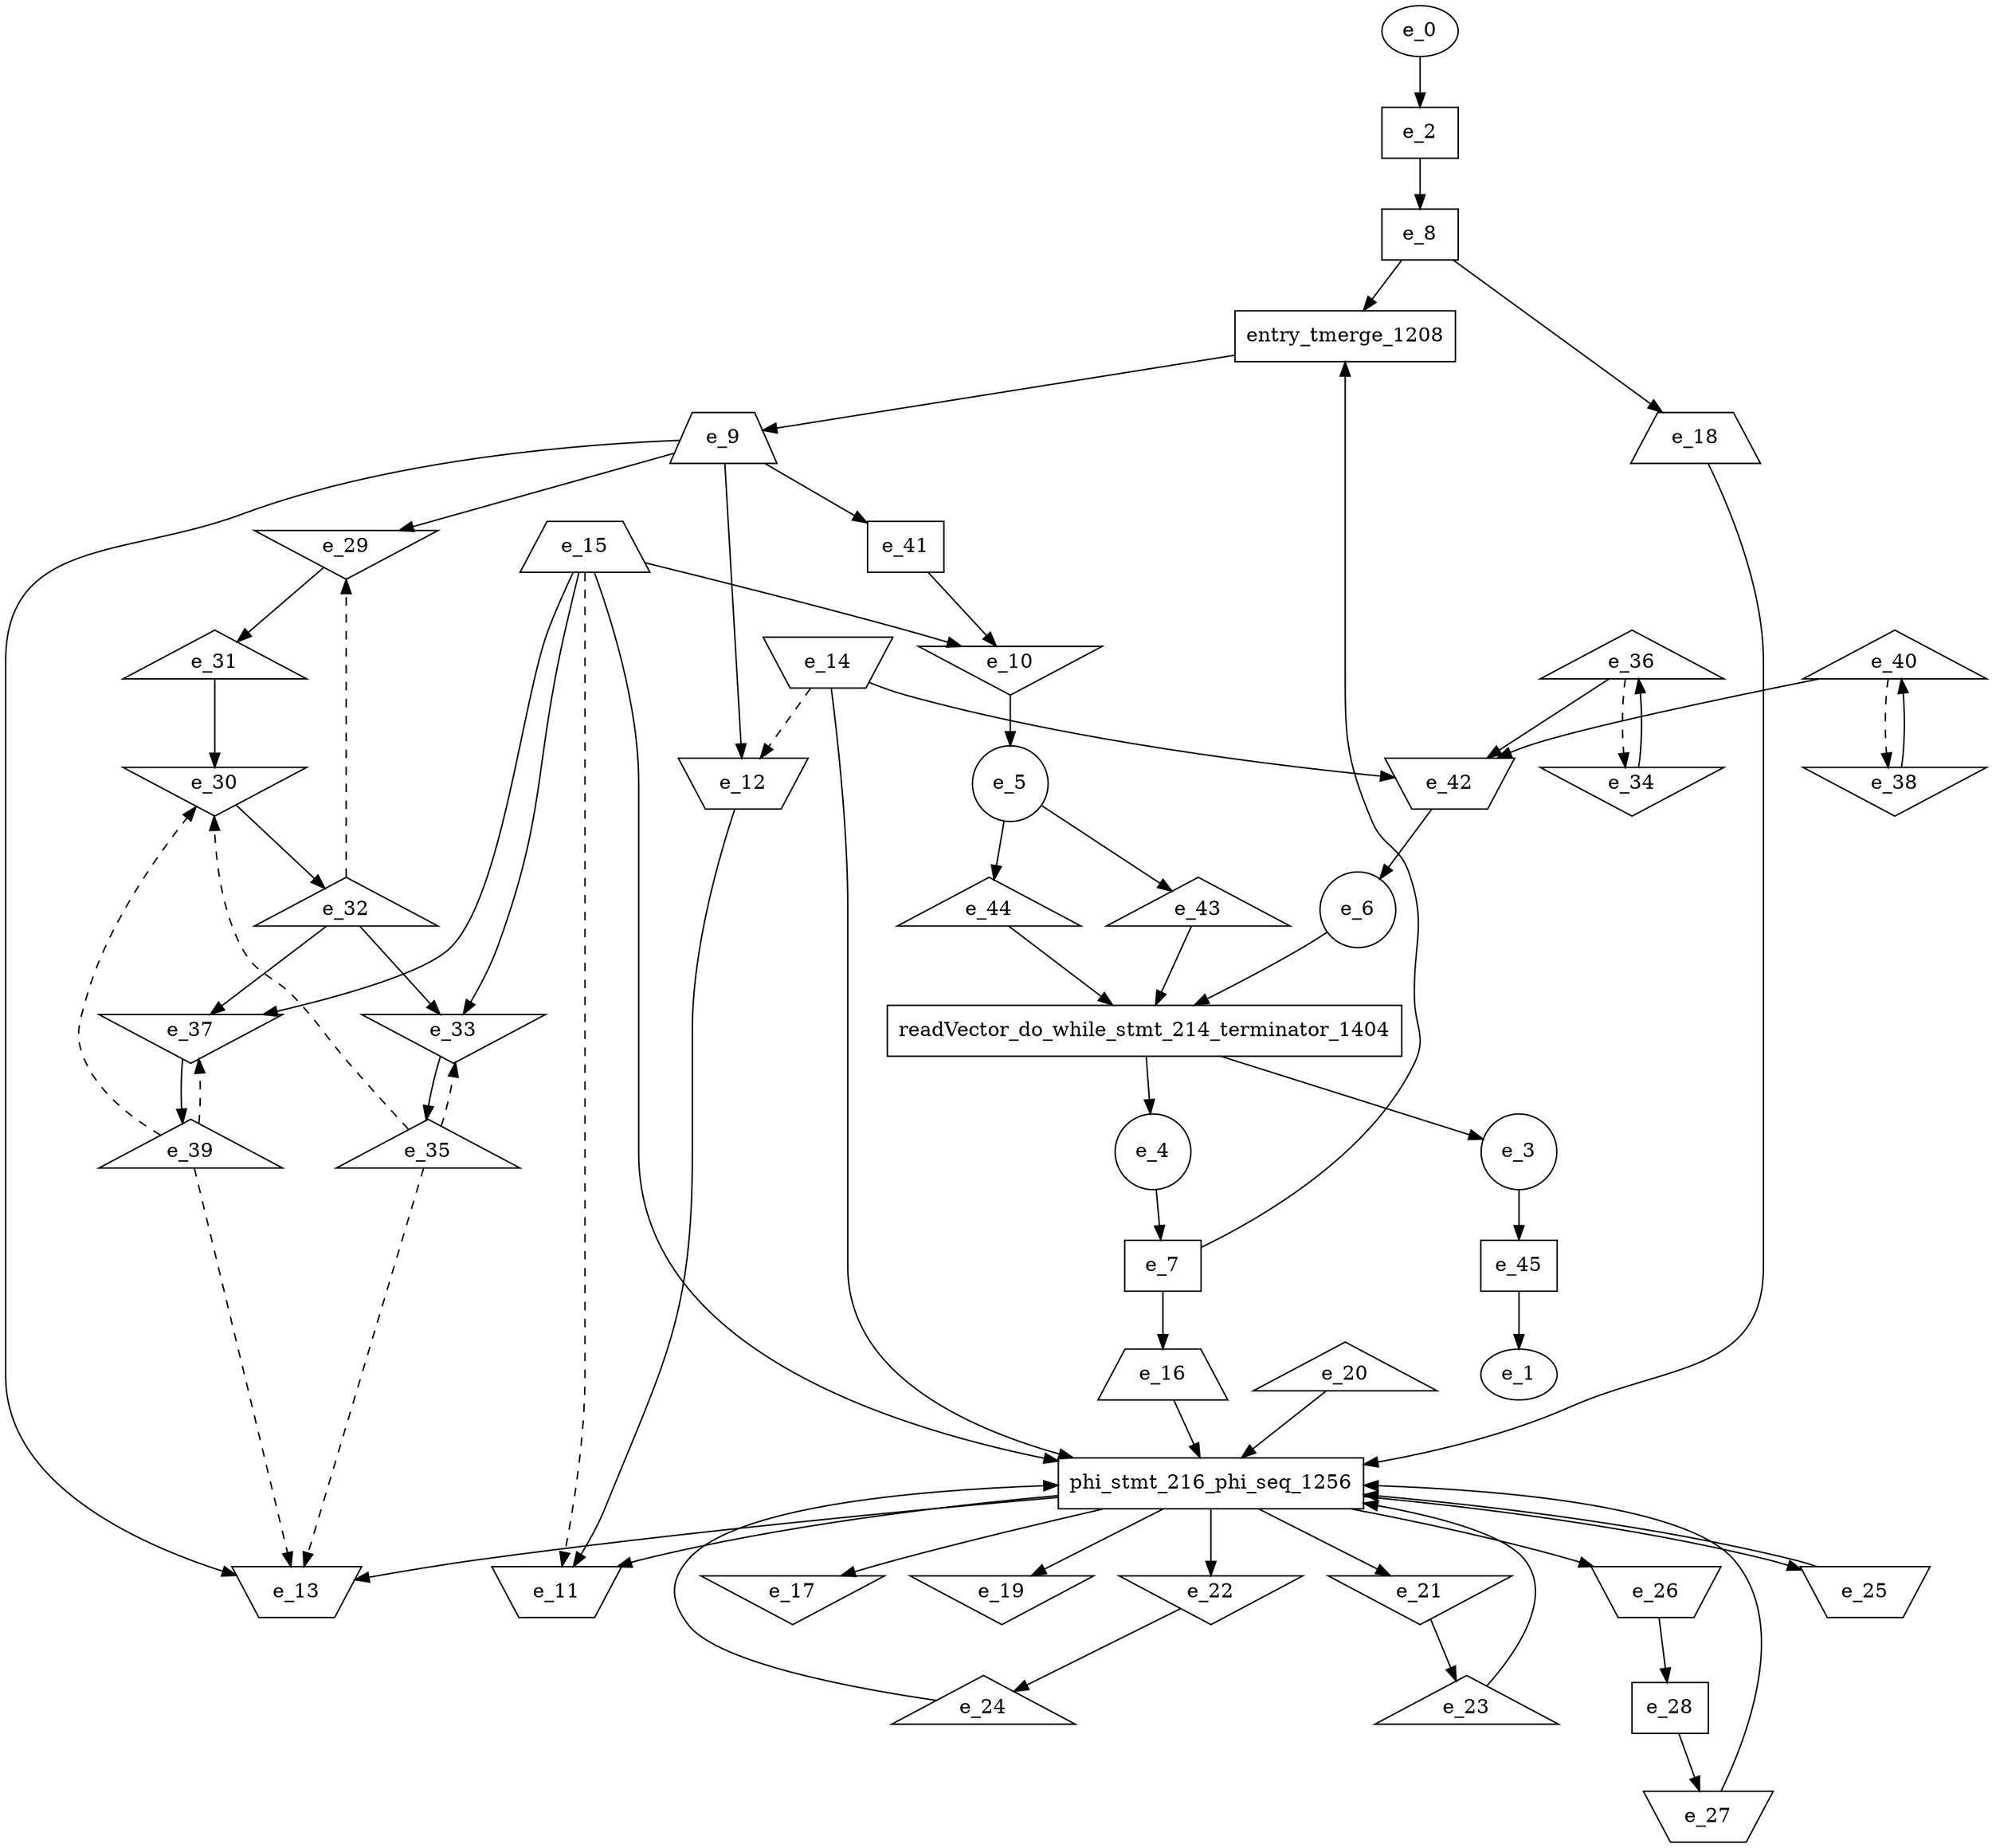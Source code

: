 digraph control_path {
  e_0: entry_node : n ;
  e_1: exit_node : s ;
  e_2 [shape = dot];
  e_3 [shape = circle];
  e_4 [shape = circle];
  e_5 [shape = circle];
  e_6 [shape = circle];
  e_7 [shape = dot];
  e_8 [shape = dot];
  e_9 [shape = trapezium];
  e_10 [shape = invtriangle];
  e_11 [shape = invtrapezium];
  e_12 [shape = invtrapezium];
  e_13 [shape = invtrapezium];
  e_14 [shape = invtrapezium];
  e_15 [shape = trapezium];
  e_16 [shape = trapezium];
  e_17 [shape = invtriangle];
  e_18 [shape = trapezium];
  e_19 [shape = invtriangle];
  e_20 [shape = triangle];
  e_21 [shape = invtriangle];
  e_22 [shape = invtriangle];
  e_23 [shape = triangle];
  e_24 [shape = triangle];
  e_25 [shape = invtrapezium];
  e_26 [shape = invtrapezium];
  e_27 [shape = invtrapezium];
  e_28 [shape = dot];
  e_29 [shape = invtriangle];
  e_30 [shape = invtriangle];
  e_31 [shape = triangle];
  e_32 [shape = triangle];
  e_33 [shape = invtriangle];
  e_34 [shape = invtriangle];
  e_35 [shape = triangle];
  e_36 [shape = triangle];
  e_37 [shape = invtriangle];
  e_38 [shape = invtriangle];
  e_39 [shape = triangle];
  e_40 [shape = triangle];
  e_41 [shape = dot];
  e_42 [shape = invtrapezium];
  e_43 [shape = triangle];
  e_44 [shape = triangle];
  e_45 [shape = dot];
  e_45 -> e_1;
  e_0 -> e_2;
  e_10 -> e_5;
  e_42 -> e_6;
  e_4 -> e_7;
  e_2 -> e_8;
  e_15 -> e_10;
  e_41 -> e_10;
  e_12 -> e_11;
  e_15 -> e_11[style = dashed];
  e_9 -> e_12;
  e_14 -> e_12[style = dashed];
  e_9 -> e_13;
  e_35 -> e_13[style = dashed];
  e_39 -> e_13[style = dashed];
  e_7 -> e_16;
  e_8 -> e_18;
  e_21 -> e_23;
  e_22 -> e_24;
  e_28 -> e_27;
  e_26 -> e_28;
  e_9 -> e_29;
  e_32 -> e_29[style = dashed];
  e_31 -> e_30;
  e_35 -> e_30[style = dashed];
  e_39 -> e_30[style = dashed];
  e_29 -> e_31;
  e_30 -> e_32;
  e_15 -> e_33;
  e_32 -> e_33;
  e_35 -> e_33[style = dashed];
  e_36 -> e_34[style = dashed];
  e_33 -> e_35;
  e_34 -> e_36;
  e_15 -> e_37;
  e_32 -> e_37;
  e_39 -> e_37[style = dashed];
  e_40 -> e_38[style = dashed];
  e_37 -> e_39;
  e_38 -> e_40;
  e_9 -> e_41;
  e_14 -> e_42;
  e_36 -> e_42;
  e_40 -> e_42;
  e_5 -> e_43;
  e_5 -> e_44;
  e_3 -> e_45;
  readVector_do_while_stmt_214_terminator_1404 [shape=rectangle];
e_6 -> readVector_do_while_stmt_214_terminator_1404;
e_44 -> readVector_do_while_stmt_214_terminator_1404;
e_43 -> readVector_do_while_stmt_214_terminator_1404;
readVector_do_while_stmt_214_terminator_1404 -> e_4;
readVector_do_while_stmt_214_terminator_1404 -> e_3;
  phi_stmt_216_phi_seq_1256 [shape=rectangle];
e_16 -> phi_stmt_216_phi_seq_1256;
phi_stmt_216_phi_seq_1256 -> e_21;
phi_stmt_216_phi_seq_1256 -> e_22;
phi_stmt_216_phi_seq_1256 -> e_17;
e_23 -> phi_stmt_216_phi_seq_1256;
e_24 -> phi_stmt_216_phi_seq_1256;
e_18 -> phi_stmt_216_phi_seq_1256;
phi_stmt_216_phi_seq_1256 -> e_25;
phi_stmt_216_phi_seq_1256 -> e_26;
phi_stmt_216_phi_seq_1256 -> e_19;
e_25 -> phi_stmt_216_phi_seq_1256;
e_27 -> phi_stmt_216_phi_seq_1256;
e_14 -> phi_stmt_216_phi_seq_1256;
e_15 -> phi_stmt_216_phi_seq_1256;
phi_stmt_216_phi_seq_1256 -> e_11;
phi_stmt_216_phi_seq_1256 -> e_13;
e_20 -> phi_stmt_216_phi_seq_1256;
entry_tmerge_1208 [shape = rectangle]; 
e_7 -> entry_tmerge_1208;
e_8 -> entry_tmerge_1208;
entry_tmerge_1208 -> e_9;
}
